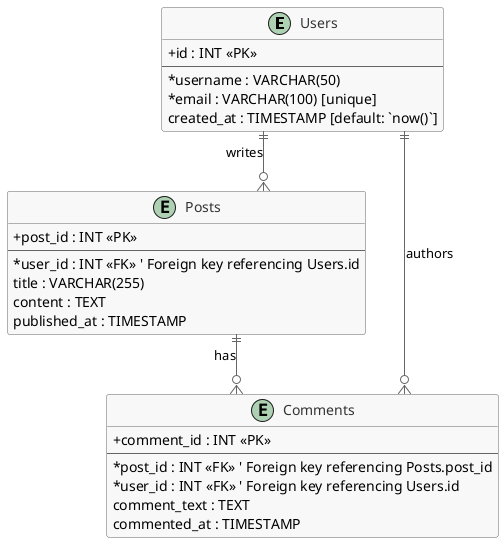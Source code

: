 @startuml
' uncomment the line below for locally saved sample theme
' !include https://raw.githubusercontent.com/plantuml-stdlib/themes/master/puml-themes/cerulean.puml

' --- Appearance Settings (Optional, to make it look cleaner) ---
skinparam linetype ortho
skinparam shadowing false
skinparam handwritten false
skinparam backgroundColor transparent
skinparam ArrowColor #666666
skinparam BorderColor #666666

skinparam ClassAttributeIconSize 0
skinparam ClassFontColor #333333
skinparam ClassBorderColor #666666
skinparam ClassBackgroundColor #F8F8F8

skinparam Entity {
    AttributeFontColor #444444
    AttributeFontSize 11
    BorderColor #666666
    BackgroundColor #F8F8F8
    FontColor #333333
}

' Hide stereotypes like <<PK>> <<FK>> if you prefer cleaner look
' hide stereotype

' --- Entity Definitions ---

entity "Users" as users {
  + id : INT <<PK>>
  --
  * username : VARCHAR(50)
  * email : VARCHAR(100) [unique]
  created_at : TIMESTAMP [default: `now()`]
}

entity "Posts" as posts {
 + post_id : INT <<PK>>
 --
 * user_id : INT <<FK>> ' Foreign key referencing Users.id
 title : VARCHAR(255)
 content : TEXT
 published_at : TIMESTAMP
}

entity "Comments" as comments {
  + comment_id : INT <<PK>>
  --
  * post_id : INT <<FK>> ' Foreign key referencing Posts.post_id
  * user_id : INT <<FK>> ' Foreign key referencing Users.id
  comment_text : TEXT
  commented_at : TIMESTAMP
}

' --- Relationships ---
' One User has zero or more Posts (Users.id -> Posts.user_id)
users ||--o{ posts : "writes"
' Corresponds roughly to DBML: Ref: posts.user_id > users.id

' One Post has zero or more Comments (Posts.post_id -> Comments.post_id)
posts ||--o{ comments : "has"
' Corresponds roughly to DBML: Ref: comments.post_id > posts.post_id

' One User has zero or more Comments (Users.id -> Comments.user_id)
users ||--o{ comments : "authors"
' Corresponds roughly to DBML: Ref: comments.user_id > users.id


@enduml
